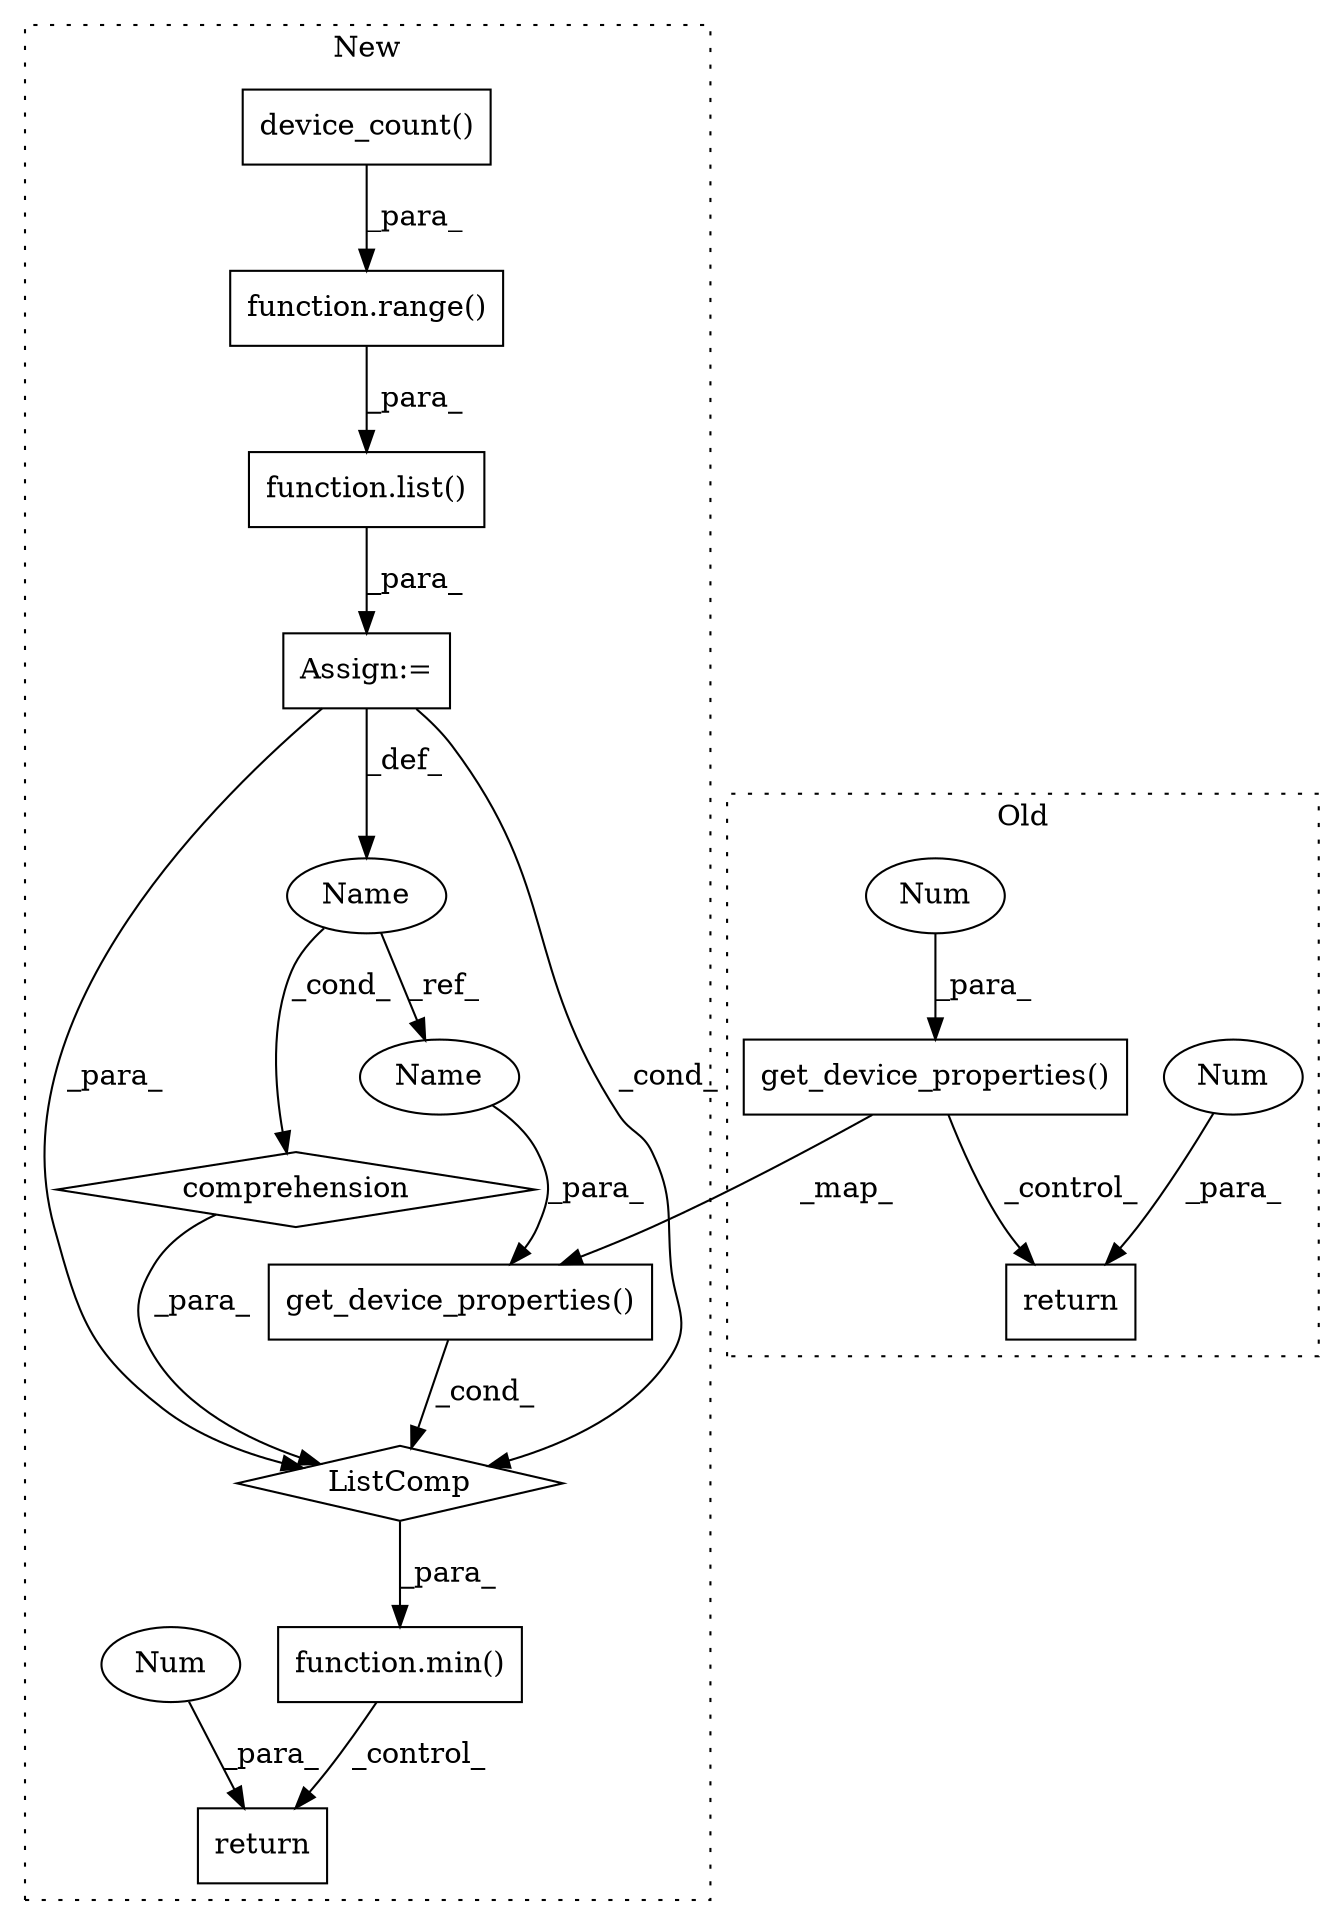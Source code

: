 digraph G {
subgraph cluster0 {
1 [label="get_device_properties()" a="75" s="302,336" l="33,1" shape="box"];
10 [label="Num" a="76" s="335" l="1" shape="ellipse"];
14 [label="return" a="93" s="434" l="7" shape="box"];
15 [label="Num" a="76" s="441" l="1" shape="ellipse"];
label = "Old";
style="dotted";
}
subgraph cluster1 {
2 [label="get_device_properties()" a="75" s="358,397" l="33,1" shape="box"];
3 [label="function.min()" a="75" s="353,434" l="4,1" shape="box"];
4 [label="function.range()" a="75" s="308,339" l="6,1" shape="box"];
5 [label="device_count()" a="75" s="314" l="25" shape="box"];
6 [label="Name" a="87" s="416" l="6" shape="ellipse"];
7 [label="comprehension" a="45" s="412" l="3" shape="diamond"];
8 [label="ListComp" a="106" s="357" l="77" shape="diamond"];
9 [label="function.list()" a="75" s="303,340" l="5,1" shape="box"];
11 [label="Assign:=" a="68" s="302" l="1" shape="box"];
12 [label="return" a="93" s="519" l="7" shape="box"];
13 [label="Num" a="76" s="526" l="1" shape="ellipse"];
16 [label="Name" a="87" s="391" l="6" shape="ellipse"];
label = "New";
style="dotted";
}
1 -> 14 [label="_control_"];
1 -> 2 [label="_map_"];
2 -> 8 [label="_cond_"];
3 -> 12 [label="_control_"];
4 -> 9 [label="_para_"];
5 -> 4 [label="_para_"];
6 -> 16 [label="_ref_"];
6 -> 7 [label="_cond_"];
7 -> 8 [label="_para_"];
8 -> 3 [label="_para_"];
9 -> 11 [label="_para_"];
10 -> 1 [label="_para_"];
11 -> 6 [label="_def_"];
11 -> 8 [label="_para_"];
11 -> 8 [label="_cond_"];
13 -> 12 [label="_para_"];
15 -> 14 [label="_para_"];
16 -> 2 [label="_para_"];
}